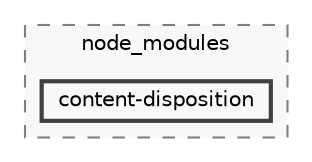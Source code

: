 digraph "backend/node_modules/content-disposition"
{
 // LATEX_PDF_SIZE
  bgcolor="transparent";
  edge [fontname=Helvetica,fontsize=10,labelfontname=Helvetica,labelfontsize=10];
  node [fontname=Helvetica,fontsize=10,shape=box,height=0.2,width=0.4];
  compound=true
  subgraph clusterdir_86dbea9de526ba50b112ba867d8b4b1f {
    graph [ bgcolor="#f8f8f8", pencolor="grey50", label="node_modules", fontname=Helvetica,fontsize=10 style="filled,dashed", URL="dir_86dbea9de526ba50b112ba867d8b4b1f.html",tooltip=""]
  dir_6ce4ea911e2e1212952836e857c2386c [label="content-disposition", fillcolor="#f8f8f8", color="grey25", style="filled,bold", URL="dir_6ce4ea911e2e1212952836e857c2386c.html",tooltip=""];
  }
}
